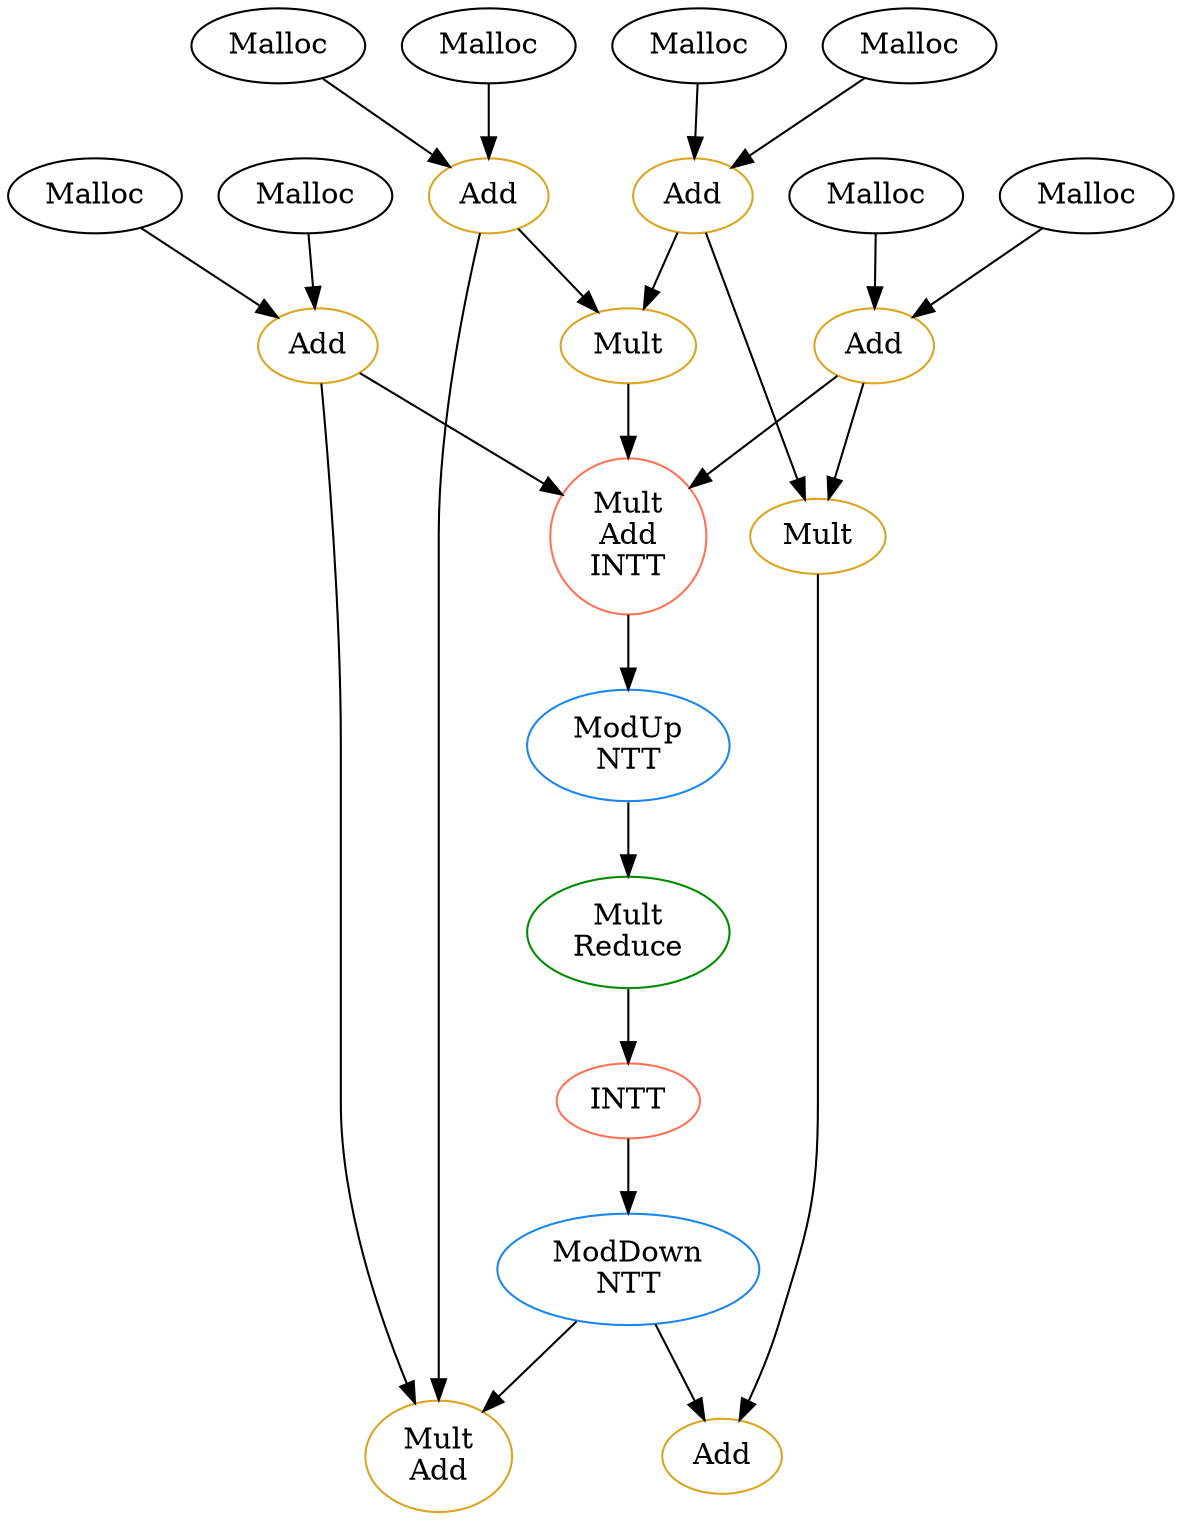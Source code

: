 digraph G {
0 [color=goldenrod, label=Add];
1 [color=goldenrod, label=Add];
2 [color=black, label=Malloc];
3 [color=black, label=Malloc];
4 [color=black, label=Malloc];
5 [color=black, label=Malloc];
6 [color=goldenrod, label=Add];
7 [color=goldenrod, label=Add];
8 [color=black, label=Malloc];
9 [color=black, label=Malloc];
10 [color=black, label=Malloc];
11 [color=black, label=Malloc];
12 [color=goldenrod, label=Mult];
13 [color=goldenrod, label=Mult];
14 [color=coral1, label="Mult
Add
INTT"];
15 [color=dodgerblue2, label="ModUp
NTT"];
16 [color=green4, label="Mult
Reduce"];
17 [color=coral1, label=INTT];
18 [color=dodgerblue2, label="ModDown
NTT"];
19 [color=goldenrod, label="Mult
Add"];
20 [color=goldenrod, label=Add];
2->0 ;
3->1 ;
4->0 ;
5->1 ;
8->6 ;
9->7 ;
10->6 ;
11->7 ;
1->13 ;
7->13 ;
1->12 ;
6->12 ;
16->17 ;
13->20 ;
18->19 ;
18->20 ;
12->14 ;
0->14 ;
7->14 ;
15->16 ;
0->19 ;
6->19 ;
14->15 ;
17->18 ;
}
